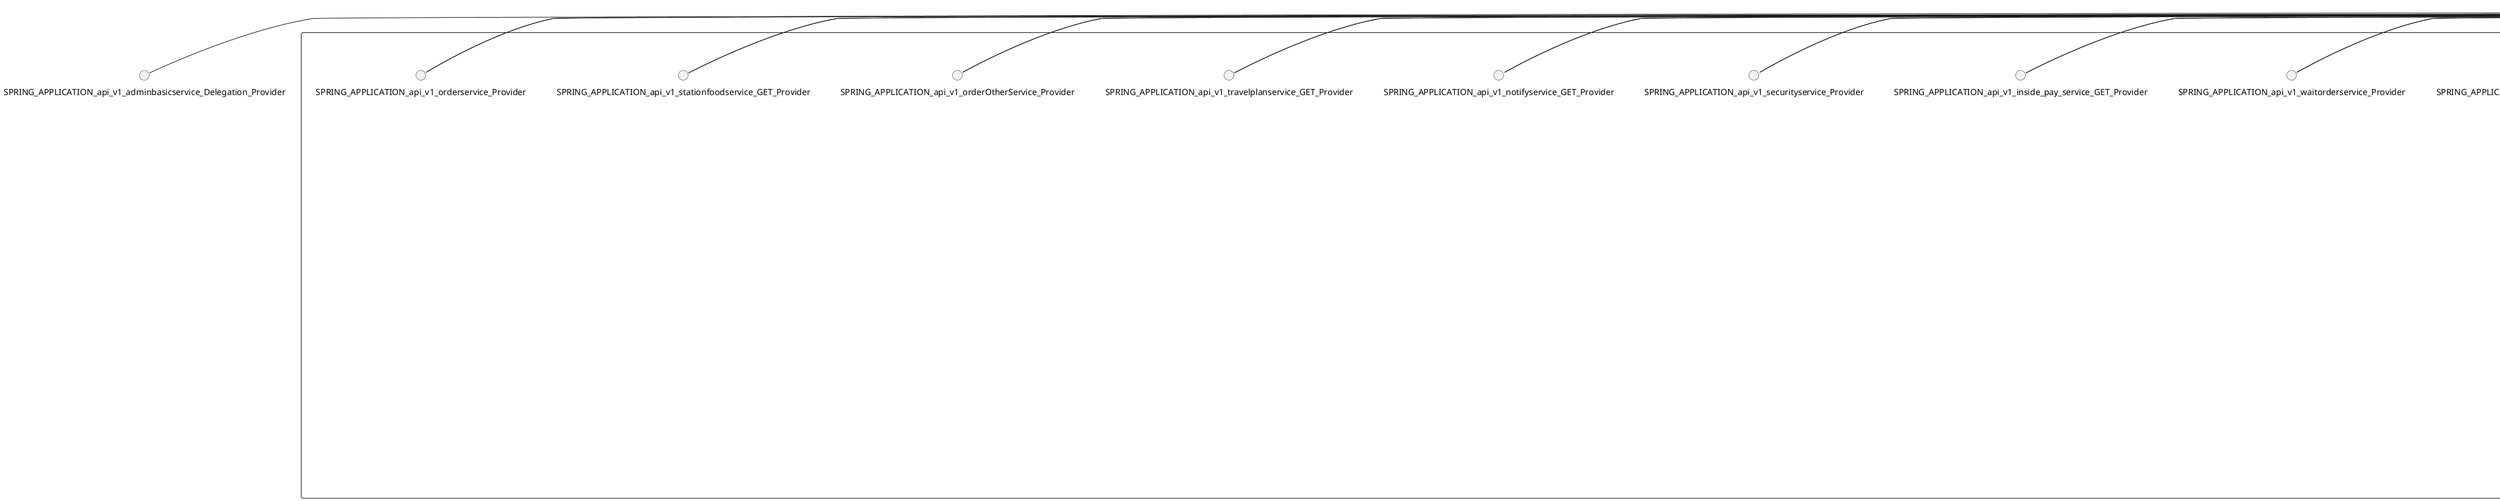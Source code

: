 @startuml
skinparam fixCircleLabelOverlapping true
() SPRING_APPLICATION_api_v1_adminbasicservice_Delegation_Provider
() SPRING_APPLICATION_api_v1_adminorderservice_GET_Delegation_Provider
() SPRING_APPLICATION_api_v1_adminrouteservice_GET_Delegation_Provider
() SPRING_APPLICATION_api_v1_admintravelservice_GET_Delegation_Provider
() SPRING_APPLICATION_api_v1_adminuserservice_users_Delegation_Provider
() SPRING_APPLICATION_api_v1_assuranceservice_Delegation_Provider
() SPRING_APPLICATION_api_v1_auth_POST_Delegation_Provider
() SPRING_APPLICATION_api_v1_basicservice_GET_Delegation_Provider
() SPRING_APPLICATION_api_v1_cancelservice_GET_Delegation_Provider
() SPRING_APPLICATION_api_v1_configservice_GET_Delegation_Provider
() SPRING_APPLICATION_api_v1_consignpriceservice_GET_Delegation_Provider
() SPRING_APPLICATION_api_v1_consignservice_GET_Delegation_Provider
() SPRING_APPLICATION_api_v1_contactservice_Delegation_Provider
() SPRING_APPLICATION_api_v1_executeservice_GET_Delegation_Provider
() SPRING_APPLICATION_api_v1_fooddeliveryservice_GET_Delegation_Provider
() SPRING_APPLICATION_api_v1_foodservice_Delegation_Provider
() SPRING_APPLICATION_api_v1_inside_pay_service_GET_Delegation_Provider
() SPRING_APPLICATION_api_v1_notifyservice_GET_Delegation_Provider
() SPRING_APPLICATION_api_v1_orderOtherService_Delegation_Provider
() SPRING_APPLICATION_api_v1_orderservice_Delegation_Provider
() SPRING_APPLICATION_api_v1_paymentservice_Delegation_Provider
() SPRING_APPLICATION_api_v1_preserveotherservice_GET_Delegation_Provider
() SPRING_APPLICATION_api_v1_preserveservice_GET_Delegation_Provider
() SPRING_APPLICATION_api_v1_priceservice_GET_Delegation_Provider
() SPRING_APPLICATION_api_v1_rebookservice_GET_Delegation_Provider
() SPRING_APPLICATION_api_v1_routeplanservice_GET_Delegation_Provider
() SPRING_APPLICATION_api_v1_routeservice_Delegation_Provider
() SPRING_APPLICATION_api_v1_seatservice_GET_Delegation_Provider
() SPRING_APPLICATION_api_v1_securityservice_Delegation_Provider
() SPRING_APPLICATION_api_v1_stationfoodservice_GET_Delegation_Provider
() SPRING_APPLICATION_api_v1_stationservice_GET_Delegation_Provider
() SPRING_APPLICATION_api_v1_trainfoodservice_GET_Delegation_Provider
() SPRING_APPLICATION_api_v1_trainservice_GET_Delegation_Provider
() SPRING_APPLICATION_api_v1_travel2service_GET_Delegation_Provider
() SPRING_APPLICATION_api_v1_travelplanservice_GET_Delegation_Provider
() SPRING_APPLICATION_api_v1_travelservice_GET_Delegation_Provider
() SPRING_APPLICATION_api_v1_users_Delegation_Provider
() SPRING_APPLICATION_api_v1_userservice_users_Delegation_Provider
() SPRING_APPLICATION_api_v1_verifycode_Delegation_Provider
() SPRING_APPLICATION_api_v1_waitorderservice_Delegation_Provider
component null {
SPRING_APPLICATION_api_v1_adminbasicservice_Delegation_Provider - SPRING_APPLICATION_api_v1_adminbasicservice_Provider
SPRING_APPLICATION_api_v1_adminbasicservice_Provider - [AdminBasicInfoController]
SPRING_APPLICATION_api_v1_adminorderservice_GET_Delegation_Provider - SPRING_APPLICATION_api_v1_adminorderservice_GET_Provider
SPRING_APPLICATION_api_v1_adminorderservice_GET_Provider - [AdminOrderController]
SPRING_APPLICATION_api_v1_adminrouteservice_GET_Delegation_Provider - SPRING_APPLICATION_api_v1_adminrouteservice_GET_Provider
SPRING_APPLICATION_api_v1_adminrouteservice_GET_Provider - [AdminRouteController]
SPRING_APPLICATION_api_v1_admintravelservice_GET_Delegation_Provider - SPRING_APPLICATION_api_v1_admintravelservice_GET_Provider
SPRING_APPLICATION_api_v1_admintravelservice_GET_Provider - [AdminTravelController]
SPRING_APPLICATION_api_v1_adminuserservice_users_Delegation_Provider - SPRING_APPLICATION_api_v1_adminuserservice_users_Provider
SPRING_APPLICATION_api_v1_adminuserservice_users_Provider - [AdminUserController]
SPRING_APPLICATION_api_v1_assuranceservice_Delegation_Provider - SPRING_APPLICATION_api_v1_assuranceservice_Provider
SPRING_APPLICATION_api_v1_assuranceservice_Provider - [AssuranceServiceImpl]
SPRING_APPLICATION_api_v1_auth_POST_Delegation_Provider - SPRING_APPLICATION_api_v1_auth_POST_Provider
SPRING_APPLICATION_api_v1_auth_POST_Provider - [TokenServiceImpl]
SPRING_APPLICATION_api_v1_basicservice_GET_Delegation_Provider - SPRING_APPLICATION_api_v1_basicservice_GET_Provider
SPRING_APPLICATION_api_v1_basicservice_GET_Provider - [BasicController]
SPRING_APPLICATION_api_v1_cancelservice_GET_Delegation_Provider - SPRING_APPLICATION_api_v1_cancelservice_GET_Provider
SPRING_APPLICATION_api_v1_cancelservice_GET_Provider - [CancelController]
SPRING_APPLICATION_api_v1_configservice_GET_Delegation_Provider - SPRING_APPLICATION_api_v1_configservice_GET_Provider
SPRING_APPLICATION_api_v1_configservice_GET_Provider - [ConfigServiceImpl]
SPRING_APPLICATION_api_v1_consignpriceservice_GET_Delegation_Provider - SPRING_APPLICATION_api_v1_consignpriceservice_GET_Provider
SPRING_APPLICATION_api_v1_consignpriceservice_GET_Provider - [ConsignPriceServiceImpl]
SPRING_APPLICATION_api_v1_consignservice_GET_Delegation_Provider - SPRING_APPLICATION_api_v1_consignservice_GET_Provider
SPRING_APPLICATION_api_v1_consignservice_GET_Provider - [ConsignController]
SPRING_APPLICATION_api_v1_contactservice_Delegation_Provider - SPRING_APPLICATION_api_v1_contactservice_Provider
SPRING_APPLICATION_api_v1_contactservice_Provider - [ContactsServiceImpl]
SPRING_APPLICATION_api_v1_executeservice_GET_Delegation_Provider - SPRING_APPLICATION_api_v1_executeservice_GET_Provider
SPRING_APPLICATION_api_v1_executeservice_GET_Provider - [ExecuteServiceImpl]
SPRING_APPLICATION_api_v1_fooddeliveryservice_GET_Delegation_Provider - SPRING_APPLICATION_api_v1_fooddeliveryservice_GET_Provider
SPRING_APPLICATION_api_v1_fooddeliveryservice_GET_Provider - [FoodDeliveryServiceImpl]
SPRING_APPLICATION_api_v1_foodservice_Delegation_Provider - SPRING_APPLICATION_api_v1_foodservice_Provider
SPRING_APPLICATION_api_v1_foodservice_Provider - [FoodServiceImpl]
SPRING_APPLICATION_api_v1_inside_pay_service_GET_Delegation_Provider - SPRING_APPLICATION_api_v1_inside_pay_service_GET_Provider
SPRING_APPLICATION_api_v1_inside_pay_service_GET_Provider - [InsidePaymentServiceImpl]
SPRING_APPLICATION_api_v1_notifyservice_GET_Delegation_Provider - SPRING_APPLICATION_api_v1_notifyservice_GET_Provider
SPRING_APPLICATION_api_v1_notifyservice_GET_Provider - [NotificationController]
SPRING_APPLICATION_api_v1_orderOtherService_Delegation_Provider - SPRING_APPLICATION_api_v1_orderOtherService_Provider
SPRING_APPLICATION_api_v1_orderOtherService_Provider - [OrderOtherController]
SPRING_APPLICATION_api_v1_orderservice_Delegation_Provider - SPRING_APPLICATION_api_v1_orderservice_Provider
SPRING_APPLICATION_api_v1_orderservice_Provider - [OrderServiceImpl]
SPRING_APPLICATION_api_v1_paymentservice_Delegation_Provider - SPRING_APPLICATION_api_v1_paymentservice_Provider
SPRING_APPLICATION_api_v1_paymentservice_Provider - [PaymentController]
SPRING_APPLICATION_api_v1_preserveotherservice_GET_Delegation_Provider - SPRING_APPLICATION_api_v1_preserveotherservice_GET_Provider
SPRING_APPLICATION_api_v1_preserveotherservice_GET_Provider - [PreserveOtherController]
SPRING_APPLICATION_api_v1_preserveservice_GET_Delegation_Provider - SPRING_APPLICATION_api_v1_preserveservice_GET_Provider
SPRING_APPLICATION_api_v1_preserveservice_GET_Provider - [PreserveServiceImpl]
SPRING_APPLICATION_api_v1_priceservice_GET_Delegation_Provider - SPRING_APPLICATION_api_v1_priceservice_GET_Provider
SPRING_APPLICATION_api_v1_priceservice_GET_Provider - [PriceServiceImpl]
SPRING_APPLICATION_api_v1_rebookservice_GET_Delegation_Provider - SPRING_APPLICATION_api_v1_rebookservice_GET_Provider
SPRING_APPLICATION_api_v1_rebookservice_GET_Provider - [RebookServiceImpl]
SPRING_APPLICATION_api_v1_routeplanservice_GET_Delegation_Provider - SPRING_APPLICATION_api_v1_routeplanservice_GET_Provider
SPRING_APPLICATION_api_v1_routeplanservice_GET_Provider - [RoutePlanServiceImpl]
SPRING_APPLICATION_api_v1_routeservice_Delegation_Provider - SPRING_APPLICATION_api_v1_routeservice_Provider
SPRING_APPLICATION_api_v1_routeservice_Provider - [RouteController]
SPRING_APPLICATION_api_v1_seatservice_GET_Delegation_Provider - SPRING_APPLICATION_api_v1_seatservice_GET_Provider
SPRING_APPLICATION_api_v1_seatservice_GET_Provider - [SeatController]
SPRING_APPLICATION_api_v1_securityservice_Delegation_Provider - SPRING_APPLICATION_api_v1_securityservice_Provider
SPRING_APPLICATION_api_v1_securityservice_Provider - [SecurityController]
SPRING_APPLICATION_api_v1_stationfoodservice_GET_Delegation_Provider - SPRING_APPLICATION_api_v1_stationfoodservice_GET_Provider
SPRING_APPLICATION_api_v1_stationfoodservice_GET_Provider - [StationFoodServiceImpl]
SPRING_APPLICATION_api_v1_stationservice_GET_Delegation_Provider - SPRING_APPLICATION_api_v1_stationservice_GET_Provider
SPRING_APPLICATION_api_v1_stationservice_GET_Provider - [StationController]
SPRING_APPLICATION_api_v1_trainfoodservice_GET_Delegation_Provider - SPRING_APPLICATION_api_v1_trainfoodservice_GET_Provider
SPRING_APPLICATION_api_v1_trainfoodservice_GET_Provider - [TrainFoodController]
SPRING_APPLICATION_api_v1_trainservice_GET_Delegation_Provider - SPRING_APPLICATION_api_v1_trainservice_GET_Provider
SPRING_APPLICATION_api_v1_trainservice_GET_Provider - [TrainController]
SPRING_APPLICATION_api_v1_travel2service_GET_Delegation_Provider - SPRING_APPLICATION_api_v1_travel2service_GET_Provider
SPRING_APPLICATION_api_v1_travel2service_GET_Provider - [TravelServiceImpl]
SPRING_APPLICATION_api_v1_travelplanservice_GET_Delegation_Provider - SPRING_APPLICATION_api_v1_travelplanservice_GET_Provider
SPRING_APPLICATION_api_v1_travelplanservice_GET_Provider - [TravelPlanServiceImpl]
SPRING_APPLICATION_api_v1_travelservice_GET_Delegation_Provider - SPRING_APPLICATION_api_v1_travelservice_GET_Provider
SPRING_APPLICATION_api_v1_travelservice_GET_Provider - [TravelServiceImpl]
SPRING_APPLICATION_api_v1_users_Delegation_Provider - SPRING_APPLICATION_api_v1_users_Provider
SPRING_APPLICATION_api_v1_users_Provider - [TokenServiceImpl]
SPRING_APPLICATION_api_v1_userservice_users_Delegation_Provider - SPRING_APPLICATION_api_v1_userservice_users_Provider
SPRING_APPLICATION_api_v1_userservice_users_Provider - [user_controller_UserController]
SPRING_APPLICATION_api_v1_verifycode_Delegation_Provider - SPRING_APPLICATION_api_v1_verifycode_Provider
SPRING_APPLICATION_api_v1_verifycode_Provider - [VerifyCodeController]
SPRING_APPLICATION_api_v1_waitorderservice_Delegation_Provider - SPRING_APPLICATION_api_v1_waitorderservice_Provider
SPRING_APPLICATION_api_v1_waitorderservice_Provider - [WaitListOrderController]
[adminbasic_controller_AdminBasicInfoController_Assembly_Context] -(0- [adminbasic_service_AdminBasicInfoServiceImpl_Assembly_Context] : adminbasic_service_AdminBasicInfoService_Provider
[adminbasic_controller_AdminBasicInfoController_Assembly_Context] -(0- [adminbasic_service_AdminBasicInfoService_Assembly_Context] : adminbasic_service_AdminBasicInfoService_Provider
[adminbasic_service_AdminBasicInfoServiceImpl_Assembly_Context] -(0- [adminbasic_service_DiscoveryClient_Provider_Assembly_Context] : adminbasic_service_DiscoveryClient_Provider
[adminbasic_service_AdminBasicInfoServiceImpl_Assembly_Context] -(0- [adminbasic_service_RestTemplate_Provider_Assembly_Context] : adminbasic_service_RestTemplate_Provider
[adminorder_controller_AdminOrderController_Assembly_Context] -(0- [adminorder_service_AdminOrderServiceImpl_Assembly_Context] : adminorder_service_AdminOrderService_Provider
[adminorder_controller_AdminOrderController_Assembly_Context] -(0- [adminorder_service_AdminOrderService_Assembly_Context] : adminorder_service_AdminOrderService_Provider
[adminorder_service_AdminOrderServiceImpl_Assembly_Context] -(0- [adminorder_service_DiscoveryClient_Provider_Assembly_Context] : adminorder_service_DiscoveryClient_Provider
[adminorder_service_AdminOrderServiceImpl_Assembly_Context] -(0- [adminorder_service_RestTemplate_Provider_Assembly_Context] : adminorder_service_RestTemplate_Provider
[adminroute_controller_AdminRouteController_Assembly_Context] -(0- [adminroute_service_AdminRouteServiceImpl_Assembly_Context] : adminroute_service_AdminRouteService_Provider
[adminroute_controller_AdminRouteController_Assembly_Context] -(0- [adminroute_service_AdminRouteService_Assembly_Context] : adminroute_service_AdminRouteService_Provider
[adminroute_service_AdminRouteServiceImpl_Assembly_Context] -(0- [adminroute_service_DiscoveryClient_Provider_Assembly_Context] : adminroute_service_DiscoveryClient_Provider
[adminroute_service_AdminRouteServiceImpl_Assembly_Context] -(0- [adminroute_service_RestTemplate_Provider_Assembly_Context] : adminroute_service_RestTemplate_Provider
[admintravel_controller_AdminTravelController_Assembly_Context] -(0- [admintravel_service_AdminTravelServiceImpl_Assembly_Context] : admintravel_service_AdminTravelService_Provider
[admintravel_controller_AdminTravelController_Assembly_Context] -(0- [admintravel_service_AdminTravelService_Assembly_Context] : admintravel_service_AdminTravelService_Provider
[admintravel_service_AdminTravelServiceImpl_Assembly_Context] -(0- [admintravel_service_DiscoveryClient_Provider_Assembly_Context] : admintravel_service_DiscoveryClient_Provider
[admintravel_service_AdminTravelServiceImpl_Assembly_Context] -(0- [admintravel_service_RestTemplate_Provider_Assembly_Context] : admintravel_service_RestTemplate_Provider
[adminuser_controller_AdminUserController_Assembly_Context] -(0- [adminuser_service_AdminUserService_Assembly_Context] : adminuser_service_AdminUserService_Provider
[adminuser_controller_AdminUserController_Assembly_Context] -(0- [adminuser_service_AdminUserServiceImpl_Assembly_Context] : adminuser_service_AdminUserService_Provider
[adminuser_service_AdminUserServiceImpl_Assembly_Context] -(0- [adminuser_service_DiscoveryClient_Provider_Assembly_Context] : adminuser_service_DiscoveryClient_Provider
[adminuser_service_AdminUserServiceImpl_Assembly_Context] -(0- [adminuser_service_RestTemplate_Provider_Assembly_Context] : adminuser_service_RestTemplate_Provider
[assurance_service_AssuranceServiceImpl_Assembly_Context] -(0- [assurance_repository_AssuranceRepository_Assembly_Context] : assurance_repository_AssuranceRepository_Provider
[assurance_controller_AssuranceController_Assembly_Context] -(0- [assurance_service_AssuranceService_Assembly_Context] : assurance_service_AssuranceService_Provider
[assurance_controller_AssuranceController_Assembly_Context] -(0- [assurance_service_AssuranceServiceImpl_Assembly_Context] : assurance_service_AssuranceService_Provider
[auth_service_impl_UserServiceImpl_Assembly_Context] -(0- [auth_repository_UserRepository_Assembly_Context] : auth_repository_UserRepository_Provider
[auth_service_impl_TokenServiceImpl_Assembly_Context] -(0- [auth_repository_UserRepository_Assembly_Context] : auth_repository_UserRepository_Provider
[auth_service_impl_TokenServiceImpl_Assembly_Context] -(0- [auth_security_jwt_JWTProvider_Assembly_Context] : auth_security_jwt_JWTProvider_Provider
[auth_controller_UserController_Assembly_Context] -(0- [auth_service_impl_TokenServiceImpl_Assembly_Context] : auth_service_TokenService_Provider
[auth_controller_UserController_Assembly_Context] -(0- [auth_service_TokenService_Assembly_Context] : auth_service_TokenService_Provider
[auth_controller_UserController_Assembly_Context] -(0- [auth_service_impl_UserServiceImpl_Assembly_Context] : auth_service_UserService_Provider
[auth_controller_AuthController_Assembly_Context] -(0- [auth_service_impl_UserServiceImpl_Assembly_Context] : auth_service_UserService_Provider
[auth_controller_AuthController_Assembly_Context] -(0- [auth_service_UserService_Assembly_Context] : auth_service_UserService_Provider
[auth_controller_UserController_Assembly_Context] -(0- [auth_service_UserService_Assembly_Context] : auth_service_UserService_Provider
[auth_service_impl_TokenServiceImpl_Assembly_Context] -(0- [auth_service_impl_AuthenticationManager_Provider_Assembly_Context] : auth_service_impl_AuthenticationManager_Provider
[auth_service_impl_TokenServiceImpl_Assembly_Context] -(0- [auth_service_impl_DiscoveryClient_Provider_Assembly_Context] : auth_service_impl_DiscoveryClient_Provider
[auth_service_impl_UserServiceImpl_Assembly_Context] -(0- [auth_service_impl_PasswordEncoder_Provider_Assembly_Context] : auth_service_impl_PasswordEncoder_Provider
[auth_service_impl_TokenServiceImpl_Assembly_Context] -(0- [auth_service_impl_RestTemplate_Provider_Assembly_Context] : auth_service_impl_RestTemplate_Provider
[cancel_controller_CancelController_Assembly_Context] -(0- [cancel_service_CancelService_Assembly_Context] : cancel_service_CancelService_Provider
[cancel_controller_CancelController_Assembly_Context] -(0- [cancel_service_CancelServiceImpl_Assembly_Context] : cancel_service_CancelService_Provider
[cancel_service_CancelServiceImpl_Assembly_Context] -(0- [cancel_service_DiscoveryClient_Provider_Assembly_Context] : cancel_service_DiscoveryClient_Provider
[cancel_service_CancelServiceImpl_Assembly_Context] -(0- [cancel_service_RestTemplate_Provider_Assembly_Context] : cancel_service_RestTemplate_Provider
[com_trainticket_service_PaymentServiceImpl_Assembly_Context] -(0- [com_trainticket_repository_AddMoneyRepository_Assembly_Context] : com_trainticket_repository_AddMoneyRepository_Provider
[com_trainticket_service_PaymentServiceImpl_Assembly_Context] -(0- [com_trainticket_repository_PaymentRepository_Assembly_Context] : com_trainticket_repository_PaymentRepository_Provider
[com_trainticket_controller_PaymentController_Assembly_Context] -(0- [com_trainticket_service_PaymentServiceImpl_Assembly_Context] : com_trainticket_service_PaymentService_Provider
[com_trainticket_controller_PaymentController_Assembly_Context] -(0- [com_trainticket_service_PaymentService_Assembly_Context] : com_trainticket_service_PaymentService_Provider
[config_service_ConfigServiceImpl_Assembly_Context] -(0- [config_repository_ConfigRepository_Assembly_Context] : config_repository_ConfigRepository_Provider
[config_controller_ConfigController_Assembly_Context] -(0- [config_service_ConfigService_Assembly_Context] : config_service_ConfigService_Provider
[config_controller_ConfigController_Assembly_Context] -(0- [config_service_ConfigServiceImpl_Assembly_Context] : config_service_ConfigService_Provider
[consign_service_ConsignServiceImpl_Assembly_Context] -(0- [consign_repository_ConsignRepository_Assembly_Context] : consign_repository_ConsignRepository_Provider
[consign_controller_ConsignController_Assembly_Context] -(0- [consign_service_ConsignService_Assembly_Context] : consign_service_ConsignService_Provider
[consign_controller_ConsignController_Assembly_Context] -(0- [consign_service_ConsignServiceImpl_Assembly_Context] : consign_service_ConsignService_Provider
[consign_service_ConsignServiceImpl_Assembly_Context] -(0- [consign_service_DiscoveryClient_Provider_Assembly_Context] : consign_service_DiscoveryClient_Provider
[consign_service_ConsignServiceImpl_Assembly_Context] -(0- [consign_service_RestTemplate_Provider_Assembly_Context] : consign_service_RestTemplate_Provider
[consignprice_service_ConsignPriceServiceImpl_Assembly_Context] -(0- [consignprice_repository_ConsignPriceConfigRepository_Assembly_Context] : consignprice_repository_ConsignPriceConfigRepository_Provider
[consignprice_controller_ConsignPriceController_Assembly_Context] -(0- [consignprice_service_ConsignPriceService_Assembly_Context] : consignprice_service_ConsignPriceService_Provider
[consignprice_controller_ConsignPriceController_Assembly_Context] -(0- [consignprice_service_ConsignPriceServiceImpl_Assembly_Context] : consignprice_service_ConsignPriceService_Provider
[contacts_service_ContactsServiceImpl_Assembly_Context] -(0- [contacts_repository_ContactsRepository_Assembly_Context] : contacts_repository_ContactsRepository_Provider
[contacts_controller_ContactsController_Assembly_Context] -(0- [contacts_service_ContactsService_Assembly_Context] : contacts_service_ContactsService_Provider
[contacts_controller_ContactsController_Assembly_Context] -(0- [contacts_service_ContactsServiceImpl_Assembly_Context] : contacts_service_ContactsService_Provider
[execute_serivce_ExecuteServiceImpl_Assembly_Context] -(0- [execute_serivce_DiscoveryClient_Provider_Assembly_Context] : execute_serivce_DiscoveryClient_Provider
[execute_controller_ExecuteControlller_Assembly_Context] -(0- [execute_serivce_ExecuteServiceImpl_Assembly_Context] : execute_serivce_ExecuteService_Provider
[execute_controller_ExecuteControlller_Assembly_Context] -(0- [execute_serivce_ExecuteService_Assembly_Context] : execute_serivce_ExecuteService_Provider
[execute_serivce_ExecuteServiceImpl_Assembly_Context] -(0- [execute_serivce_RestTemplate_Provider_Assembly_Context] : execute_serivce_RestTemplate_Provider
[fdse_microservice_service_StationServiceImpl_Assembly_Context] -(0- [fdse_microservice_repository_StationRepository_Assembly_Context] : fdse_microservice_repository_StationRepository_Provider
[fdse_microservice_controller_BasicController_Assembly_Context] -(0- [fdse_microservice_service_BasicServiceImpl_Assembly_Context] : fdse_microservice_service_BasicService_Provider
[fdse_microservice_controller_BasicController_Assembly_Context] -(0- [fdse_microservice_service_BasicService_Assembly_Context] : fdse_microservice_service_BasicService_Provider
[fdse_microservice_service_BasicServiceImpl_Assembly_Context] -(0- [fdse_microservice_service_DiscoveryClient_Provider_Assembly_Context] : fdse_microservice_service_DiscoveryClient_Provider
[fdse_microservice_service_BasicServiceImpl_Assembly_Context] -(0- [fdse_microservice_service_RestTemplate_Provider_Assembly_Context] : fdse_microservice_service_RestTemplate_Provider
[fdse_microservice_controller_StationController_Assembly_Context] -(0- [fdse_microservice_service_StationServiceImpl_Assembly_Context] : fdse_microservice_service_StationService_Provider
[fdse_microservice_controller_StationController_Assembly_Context] -(0- [fdse_microservice_service_StationService_Assembly_Context] : fdse_microservice_service_StationService_Provider
[food_delivery_service_FoodDeliveryServiceImpl_Assembly_Context] -(0- [food_delivery_repository_FoodDeliveryOrderRepository_Assembly_Context] : food_delivery_repository_FoodDeliveryOrderRepository_Provider
[food_delivery_service_FoodDeliveryServiceImpl_Assembly_Context] -(0- [food_delivery_service_DiscoveryClient_Provider_Assembly_Context] : food_delivery_service_DiscoveryClient_Provider
[food_delivery_controller_FoodDeliveryController_Assembly_Context] -(0- [food_delivery_service_FoodDeliveryService_Assembly_Context] : food_delivery_service_FoodDeliveryService_Provider
[food_delivery_controller_FoodDeliveryController_Assembly_Context] -(0- [food_delivery_service_FoodDeliveryServiceImpl_Assembly_Context] : food_delivery_service_FoodDeliveryService_Provider
[food_delivery_service_FoodDeliveryServiceImpl_Assembly_Context] -(0- [food_delivery_service_RestTemplate_Provider_Assembly_Context] : food_delivery_service_RestTemplate_Provider
[food_service_StationFoodServiceImpl_Assembly_Context] -(0- [food_repository_StationFoodRepository_Assembly_Context] : food_repository_StationFoodRepository_Provider
[food_controller_StationFoodController_Assembly_Context] -(0- [food_service_StationFoodService_Assembly_Context] : food_service_StationFoodService_Provider
[food_controller_StationFoodController_Assembly_Context] -(0- [food_service_StationFoodServiceImpl_Assembly_Context] : food_service_StationFoodService_Provider
[foodsearch_service_FoodServiceImpl_Assembly_Context] -(0- [foodsearch_mq_RabbitSend_Assembly_Context] : foodsearch_mq_RabbitSend_Provider
[foodsearch_controller_FoodController_Assembly_Context] -(0- [foodsearch_mq_RabbitSend_Assembly_Context] : foodsearch_mq_RabbitSend_Provider
[foodsearch_service_FoodServiceImpl_Assembly_Context] -(0- [foodsearch_repository_FoodOrderRepository_Assembly_Context] : foodsearch_repository_FoodOrderRepository_Provider
[foodsearch_service_FoodServiceImpl_Assembly_Context] -(0- [foodsearch_service_DiscoveryClient_Provider_Assembly_Context] : foodsearch_service_DiscoveryClient_Provider
[foodsearch_controller_FoodController_Assembly_Context] -(0- [foodsearch_service_FoodServiceImpl_Assembly_Context] : foodsearch_service_FoodService_Provider
[foodsearch_controller_FoodController_Assembly_Context] -(0- [foodsearch_service_FoodService_Assembly_Context] : foodsearch_service_FoodService_Provider
[foodsearch_service_FoodServiceImpl_Assembly_Context] -(0- [foodsearch_service_RestTemplate_Provider_Assembly_Context] : foodsearch_service_RestTemplate_Provider
[inside_payment_service_InsidePaymentServiceImpl_Assembly_Context] -(0- [inside_payment_repository_AddMoneyRepository_Assembly_Context] : inside_payment_repository_AddMoneyRepository_Provider
[inside_payment_service_InsidePaymentServiceImpl_Assembly_Context] -(0- [inside_payment_repository_PaymentRepository_Assembly_Context] : inside_payment_repository_PaymentRepository_Provider
[inside_payment_controller_InsidePaymentController_Assembly_Context] -(0- [inside_payment_service_InsidePaymentService_Assembly_Context] : inside_payment_service_InsidePaymentService_Provider
[inside_payment_controller_InsidePaymentController_Assembly_Context] -(0- [inside_payment_service_InsidePaymentServiceImpl_Assembly_Context] : inside_payment_service_InsidePaymentService_Provider
[inside_payment_service_InsidePaymentServiceImpl_Assembly_Context] -(0- [inside_payment_service_RestTemplate_Provider_Assembly_Context] : inside_payment_service_RestTemplate_Provider
[notification_controller_NotificationController_Assembly_Context] -(0- [notification_mq_RabbitSend_Assembly_Context] : notification_mq_RabbitSend_Provider
[notification_service_MailService_Assembly_Context] -(0- [notification_service_Configuration_Provider_Assembly_Context] : notification_service_Configuration_Provider
[notification_service_MailService_Assembly_Context] -(0- [notification_service_JavaMailSender_Provider_Assembly_Context] : notification_service_JavaMailSender_Provider
[notification_service_NotificationServiceImpl_Assembly_Context] -(0- [notification_service_JavaMailSender_Provider_Assembly_Context] : notification_service_JavaMailSender_Provider
[notification_service_NotificationServiceImpl_Assembly_Context] -(0- [notification_service_MailService_Assembly_Context] : notification_service_MailService_Provider
[notification_controller_NotificationController_Assembly_Context] -(0- [notification_service_NotificationService_Assembly_Context] : notification_service_NotificationService_Provider
[notification_controller_NotificationController_Assembly_Context] -(0- [notification_service_NotificationServiceImpl_Assembly_Context] : notification_service_NotificationService_Provider
[order_service_OrderServiceImpl_Assembly_Context] -(0- [order_repository_OrderRepository_Assembly_Context] : order_repository_OrderRepository_Provider
[order_service_OrderServiceImpl_Assembly_Context] -(0- [order_service_DiscoveryClient_Provider_Assembly_Context] : order_service_DiscoveryClient_Provider
[order_controller_OrderController_Assembly_Context] -(0- [order_service_OrderServiceImpl_Assembly_Context] : order_service_OrderService_Provider
[order_controller_OrderController_Assembly_Context] -(0- [order_service_OrderService_Assembly_Context] : order_service_OrderService_Provider
[order_service_OrderServiceImpl_Assembly_Context] -(0- [order_service_RestTemplate_Provider_Assembly_Context] : order_service_RestTemplate_Provider
[other_service_OrderOtherServiceImpl_Assembly_Context] -(0- [other_repository_OrderOtherRepository_Assembly_Context] : other_repository_OrderOtherRepository_Provider
[other_service_OrderOtherServiceImpl_Assembly_Context] -(0- [other_service_DiscoveryClient_Provider_Assembly_Context] : other_service_DiscoveryClient_Provider
[other_controller_OrderOtherController_Assembly_Context] -(0- [other_service_OrderOtherService_Assembly_Context] : other_service_OrderOtherService_Provider
[other_controller_OrderOtherController_Assembly_Context] -(0- [other_service_OrderOtherServiceImpl_Assembly_Context] : other_service_OrderOtherService_Provider
[other_service_OrderOtherServiceImpl_Assembly_Context] -(0- [other_service_RestTemplate_Provider_Assembly_Context] : other_service_RestTemplate_Provider
[plan_service_RoutePlanServiceImpl_Assembly_Context] -(0- [plan_service_DiscoveryClient_Provider_Assembly_Context] : plan_service_DiscoveryClient_Provider
[plan_service_RoutePlanServiceImpl_Assembly_Context] -(0- [plan_service_RestTemplate_Provider_Assembly_Context] : plan_service_RestTemplate_Provider
[plan_controller_RoutePlanController_Assembly_Context] -(0- [plan_service_RoutePlanService_Assembly_Context] : plan_service_RoutePlanService_Provider
[plan_controller_RoutePlanController_Assembly_Context] -(0- [plan_service_RoutePlanServiceImpl_Assembly_Context] : plan_service_RoutePlanService_Provider
[preserveOther_service_PreserveOtherServiceImpl_Assembly_Context] -(0- [preserveOther_mq_RabbitSend_Assembly_Context] : preserveOther_mq_RabbitSend_Provider
[preserveOther_service_PreserveOtherServiceImpl_Assembly_Context] -(0- [preserveOther_service_DiscoveryClient_Provider_Assembly_Context] : preserveOther_service_DiscoveryClient_Provider
[preserveOther_controller_PreserveOtherController_Assembly_Context] -(0- [preserveOther_service_PreserveOtherServiceImpl_Assembly_Context] : preserveOther_service_PreserveOtherService_Provider
[preserveOther_controller_PreserveOtherController_Assembly_Context] -(0- [preserveOther_service_PreserveOtherService_Assembly_Context] : preserveOther_service_PreserveOtherService_Provider
[preserveOther_service_PreserveOtherServiceImpl_Assembly_Context] -(0- [preserveOther_service_RestTemplate_Provider_Assembly_Context] : preserveOther_service_RestTemplate_Provider
[preserve_service_PreserveServiceImpl_Assembly_Context] -(0- [preserve_mq_RabbitSend_Assembly_Context] : preserve_mq_RabbitSend_Provider
[preserve_service_PreserveServiceImpl_Assembly_Context] -(0- [preserve_service_DiscoveryClient_Provider_Assembly_Context] : preserve_service_DiscoveryClient_Provider
[preserve_controller_PreserveController_Assembly_Context] -(0- [preserve_service_PreserveService_Assembly_Context] : preserve_service_PreserveService_Provider
[preserve_controller_PreserveController_Assembly_Context] -(0- [preserve_service_PreserveServiceImpl_Assembly_Context] : preserve_service_PreserveService_Provider
[preserve_service_PreserveServiceImpl_Assembly_Context] -(0- [preserve_service_RestTemplate_Provider_Assembly_Context] : preserve_service_RestTemplate_Provider
[price_service_PriceServiceImpl_Assembly_Context] -(0- [price_repository_PriceConfigRepository_Assembly_Context] : price_repository_PriceConfigRepository_Provider
[price_controller_PriceController_Assembly_Context] -(0- [price_service_PriceServiceImpl_Assembly_Context] : price_service_PriceService_Provider
[price_controller_PriceController_Assembly_Context] -(0- [price_service_PriceService_Assembly_Context] : price_service_PriceService_Provider
[rebook_service_RebookServiceImpl_Assembly_Context] -(0- [rebook_service_DiscoveryClient_Provider_Assembly_Context] : rebook_service_DiscoveryClient_Provider
[rebook_controller_RebookController_Assembly_Context] -(0- [rebook_service_RebookService_Assembly_Context] : rebook_service_RebookService_Provider
[rebook_controller_RebookController_Assembly_Context] -(0- [rebook_service_RebookServiceImpl_Assembly_Context] : rebook_service_RebookService_Provider
[rebook_service_RebookServiceImpl_Assembly_Context] -(0- [rebook_service_RestTemplate_Provider_Assembly_Context] : rebook_service_RestTemplate_Provider
[route_service_RouteServiceImpl_Assembly_Context] -(0- [route_repository_RouteRepository_Assembly_Context] : route_repository_RouteRepository_Provider
[route_controller_RouteController_Assembly_Context] -(0- [route_service_RouteServiceImpl_Assembly_Context] : route_service_RouteService_Provider
[route_controller_RouteController_Assembly_Context] -(0- [route_service_RouteService_Assembly_Context] : route_service_RouteService_Provider
[seat_service_SeatServiceImpl_Assembly_Context] -(0- [seat_service_DiscoveryClient_Provider_Assembly_Context] : seat_service_DiscoveryClient_Provider
[seat_service_SeatServiceImpl_Assembly_Context] -(0- [seat_service_RestTemplate_Provider_Assembly_Context] : seat_service_RestTemplate_Provider
[seat_controller_SeatController_Assembly_Context] -(0- [seat_service_SeatServiceImpl_Assembly_Context] : seat_service_SeatService_Provider
[seat_controller_SeatController_Assembly_Context] -(0- [seat_service_SeatService_Assembly_Context] : seat_service_SeatService_Provider
[security_service_SecurityServiceImpl_Assembly_Context] -(0- [security_repository_SecurityRepository_Assembly_Context] : security_repository_SecurityRepository_Provider
[security_service_SecurityServiceImpl_Assembly_Context] -(0- [security_service_DiscoveryClient_Provider_Assembly_Context] : security_service_DiscoveryClient_Provider
[security_service_SecurityServiceImpl_Assembly_Context] -(0- [security_service_RestTemplate_Provider_Assembly_Context] : security_service_RestTemplate_Provider
[security_controller_SecurityController_Assembly_Context] -(0- [security_service_SecurityService_Assembly_Context] : security_service_SecurityService_Provider
[security_controller_SecurityController_Assembly_Context] -(0- [security_service_SecurityServiceImpl_Assembly_Context] : security_service_SecurityService_Provider
[trainFood_service_TrainFoodServiceImpl_Assembly_Context] -(0- [trainFood_repository_TrainFoodRepository_Assembly_Context] : trainFood_repository_TrainFoodRepository_Provider
[trainFood_controller_TrainFoodController_Assembly_Context] -(0- [trainFood_service_TrainFoodServiceImpl_Assembly_Context] : trainFood_service_TrainFoodService_Provider
[trainFood_controller_TrainFoodController_Assembly_Context] -(0- [trainFood_service_TrainFoodService_Assembly_Context] : trainFood_service_TrainFoodService_Provider
[train_service_TrainServiceImpl_Assembly_Context] -(0- [train_repository_TrainTypeRepository_Assembly_Context] : train_repository_TrainTypeRepository_Provider
[train_controller_TrainController_Assembly_Context] -(0- [train_service_TrainServiceImpl_Assembly_Context] : train_service_TrainService_Provider
[train_controller_TrainController_Assembly_Context] -(0- [train_service_TrainService_Assembly_Context] : train_service_TrainService_Provider
[travel2_service_TravelServiceImpl_Assembly_Context] -(0- [travel2_repository_TripRepository_Assembly_Context] : travel2_repository_TripRepository_Provider
[travel2_service_TravelServiceImpl_Assembly_Context] -(0- [travel2_service_DiscoveryClient_Provider_Assembly_Context] : travel2_service_DiscoveryClient_Provider
[travel2_service_TravelServiceImpl_Assembly_Context] -(0- [travel2_service_RestTemplate_Provider_Assembly_Context] : travel2_service_RestTemplate_Provider
[travel2_controller_Travel2Controller_Assembly_Context] -(0- [travel2_service_TravelService_Assembly_Context] : travel2_service_TravelService_Provider
[travel2_controller_Travel2Controller_Assembly_Context] -(0- [travel2_service_TravelServiceImpl_Assembly_Context] : travel2_service_TravelService_Provider
[travel_service_TravelServiceImpl_Assembly_Context] -(0- [travel_repository_TripRepository_Assembly_Context] : travel_repository_TripRepository_Provider
[travel_service_TravelServiceImpl_Assembly_Context] -(0- [travel_service_DiscoveryClient_Provider_Assembly_Context] : travel_service_DiscoveryClient_Provider
[travel_service_TravelServiceImpl_Assembly_Context] -(0- [travel_service_RestTemplate_Provider_Assembly_Context] : travel_service_RestTemplate_Provider
[travel_controller_TravelController_Assembly_Context] -(0- [travel_service_TravelServiceImpl_Assembly_Context] : travel_service_TravelService_Provider
[travel_controller_TravelController_Assembly_Context] -(0- [travel_service_TravelService_Assembly_Context] : travel_service_TravelService_Provider
[travelplan_service_TravelPlanServiceImpl_Assembly_Context] -(0- [travelplan_service_DiscoveryClient_Provider_Assembly_Context] : travelplan_service_DiscoveryClient_Provider
[travelplan_service_TravelPlanServiceImpl_Assembly_Context] -(0- [travelplan_service_RestTemplate_Provider_Assembly_Context] : travelplan_service_RestTemplate_Provider
[travelplan_controller_TravelPlanController_Assembly_Context] -(0- [travelplan_service_TravelPlanService_Assembly_Context] : travelplan_service_TravelPlanService_Provider
[travelplan_controller_TravelPlanController_Assembly_Context] -(0- [travelplan_service_TravelPlanServiceImpl_Assembly_Context] : travelplan_service_TravelPlanService_Provider
[user_service_impl_UserServiceImpl_Assembly_Context] -(0- [user_repository_UserRepository_Assembly_Context] : user_repository_UserRepository_Provider
[user_controller_UserController_Assembly_Context] -(0- [user_service_impl_UserServiceImpl_Assembly_Context] : user_service_UserService_Provider
[user_controller_UserController_Assembly_Context] -(0- [user_service_UserService_Assembly_Context] : user_service_UserService_Provider
[user_service_impl_UserServiceImpl_Assembly_Context] -(0- [user_service_impl_DiscoveryClient_Provider_Assembly_Context] : user_service_impl_DiscoveryClient_Provider
[user_service_impl_UserServiceImpl_Assembly_Context] -(0- [user_service_impl_RestTemplate_Provider_Assembly_Context] : user_service_impl_RestTemplate_Provider
[verifycode_controller_VerifyCodeController_Assembly_Context] -(0- [verifycode_service_VerifyCodeService_Assembly_Context] : verifycode_service_VerifyCodeService_Provider
[verifycode_controller_VerifyCodeController_Assembly_Context] -(0- [verifycode_service_impl_VerifyCodeServiceImpl_Assembly_Context] : verifycode_service_VerifyCodeService_Provider
[waitorder_service_Impl_WaitListOrderServiceImpl_Assembly_Context] -(0- [waitorder_repository_WaitListOrderRepository_Assembly_Context] : waitorder_repository_WaitListOrderRepository_Provider
[waitorder_service_Impl_WaitListOrderServiceImpl_Assembly_Context] -(0- [waitorder_service_Impl_DiscoveryClient_Provider_Assembly_Context] : waitorder_service_Impl_DiscoveryClient_Provider
[waitorder_service_Impl_WaitListOrderServiceImpl_Assembly_Context] -(0- [waitorder_service_Impl_RestTemplate_Provider_Assembly_Context] : waitorder_service_Impl_RestTemplate_Provider
[waitorder_controller_WaitListOrderController_Assembly_Context] -(0- [waitorder_service_WaitListOrderService_Assembly_Context] : waitorder_service_WaitListOrderService_Provider
[waitorder_controller_WaitListOrderController_Assembly_Context] -(0- [waitorder_service_Impl_WaitListOrderServiceImpl_Assembly_Context] : waitorder_service_WaitListOrderService_Provider
[AdminBasicInfoController_Assembly_Context] [[fudanselab-train-ticket.repository#_43XCRLw4Ee6YZqMqu_-BDQ]]
[AdminOrderController_Assembly_Context] [[fudanselab-train-ticket.repository#_43XCRLw4Ee6YZqMqu_-BDQ]]
[AdminRouteController_Assembly_Context] [[fudanselab-train-ticket.repository#_43XCRLw4Ee6YZqMqu_-BDQ]]
[AdminTravelController_Assembly_Context] [[fudanselab-train-ticket.repository#_43XCRLw4Ee6YZqMqu_-BDQ]]
[AdminUserController_Assembly_Context] [[fudanselab-train-ticket.repository#_43XCRLw4Ee6YZqMqu_-BDQ]]
[AssuranceServiceImpl_Assembly_Context] [[fudanselab-train-ticket.repository#_43XCRLw4Ee6YZqMqu_-BDQ]]
[BasicController_Assembly_Context] [[fudanselab-train-ticket.repository#_43XCRLw4Ee6YZqMqu_-BDQ]]
[CancelController_Assembly_Context] [[fudanselab-train-ticket.repository#_43XCRLw4Ee6YZqMqu_-BDQ]]
[ConfigServiceImpl_Assembly_Context] [[fudanselab-train-ticket.repository#_43XCRLw4Ee6YZqMqu_-BDQ]]
[ConsignController_Assembly_Context] [[fudanselab-train-ticket.repository#_43XCRLw4Ee6YZqMqu_-BDQ]]
[ConsignPriceServiceImpl_Assembly_Context] [[fudanselab-train-ticket.repository#_43XCRLw4Ee6YZqMqu_-BDQ]]
[ContactsServiceImpl_Assembly_Context] [[fudanselab-train-ticket.repository#_43XCRLw4Ee6YZqMqu_-BDQ]]
[ExecuteServiceImpl_Assembly_Context] [[fudanselab-train-ticket.repository#_43XCRLw4Ee6YZqMqu_-BDQ]]
[FoodDeliveryServiceImpl_Assembly_Context] [[fudanselab-train-ticket.repository#_43XCRLw4Ee6YZqMqu_-BDQ]]
[FoodServiceImpl_Assembly_Context] [[fudanselab-train-ticket.repository#_43XCRLw4Ee6YZqMqu_-BDQ]]
[InsidePaymentServiceImpl_Assembly_Context] [[fudanselab-train-ticket.repository#_43XCRLw4Ee6YZqMqu_-BDQ]]
[NotificationController_Assembly_Context] [[fudanselab-train-ticket.repository#_43XCRLw4Ee6YZqMqu_-BDQ]]
[OrderOtherController_Assembly_Context] [[fudanselab-train-ticket.repository#_43XCRLw4Ee6YZqMqu_-BDQ]]
[OrderServiceImpl_Assembly_Context] [[fudanselab-train-ticket.repository#_43XCRLw4Ee6YZqMqu_-BDQ]]
[PaymentController_Assembly_Context] [[fudanselab-train-ticket.repository#_43XCRLw4Ee6YZqMqu_-BDQ]]
[PreserveOtherController_Assembly_Context] [[fudanselab-train-ticket.repository#_43XCRLw4Ee6YZqMqu_-BDQ]]
[PreserveServiceImpl_Assembly_Context] [[fudanselab-train-ticket.repository#_43XCRLw4Ee6YZqMqu_-BDQ]]
[PriceServiceImpl_Assembly_Context] [[fudanselab-train-ticket.repository#_43XCRLw4Ee6YZqMqu_-BDQ]]
[RebookServiceImpl_Assembly_Context] [[fudanselab-train-ticket.repository#_43XCRLw4Ee6YZqMqu_-BDQ]]
[RouteController_Assembly_Context] [[fudanselab-train-ticket.repository#_43XCRLw4Ee6YZqMqu_-BDQ]]
[RoutePlanServiceImpl_Assembly_Context] [[fudanselab-train-ticket.repository#_43XCRLw4Ee6YZqMqu_-BDQ]]
[SeatController_Assembly_Context] [[fudanselab-train-ticket.repository#_43XCRLw4Ee6YZqMqu_-BDQ]]
[SecurityController_Assembly_Context] [[fudanselab-train-ticket.repository#_43XCRLw4Ee6YZqMqu_-BDQ]]
[StationController_Assembly_Context] [[fudanselab-train-ticket.repository#_43XCRLw4Ee6YZqMqu_-BDQ]]
[StationFoodServiceImpl_Assembly_Context] [[fudanselab-train-ticket.repository#_43XCRLw4Ee6YZqMqu_-BDQ]]
[TokenServiceImpl_Assembly_Context] [[fudanselab-train-ticket.repository#_43XCRLw4Ee6YZqMqu_-BDQ]]
[TrainController_Assembly_Context] [[fudanselab-train-ticket.repository#_43XCRLw4Ee6YZqMqu_-BDQ]]
[TrainFoodController_Assembly_Context] [[fudanselab-train-ticket.repository#_43XCRLw4Ee6YZqMqu_-BDQ]]
[TravelPlanServiceImpl_Assembly_Context] [[fudanselab-train-ticket.repository#_43XCRLw4Ee6YZqMqu_-BDQ]]
[TravelServiceImpl_Assembly_Context] [[fudanselab-train-ticket.repository#_43XCRLw4Ee6YZqMqu_-BDQ]]
[VerifyCodeController_Assembly_Context] [[fudanselab-train-ticket.repository#_43XCRLw4Ee6YZqMqu_-BDQ]]
[WaitListOrderController_Assembly_Context] [[fudanselab-train-ticket.repository#_43XCRLw4Ee6YZqMqu_-BDQ]]
[adminbasic_controller_AdminBasicInfoController_Assembly_Context] [[fudanselab-train-ticket.repository#_43XCRLw4Ee6YZqMqu_-BDQ]]
[adminbasic_service_AdminBasicInfoServiceImpl_Assembly_Context] [[fudanselab-train-ticket.repository#_43XCRLw4Ee6YZqMqu_-BDQ]]
[adminbasic_service_AdminBasicInfoService_Assembly_Context] [[fudanselab-train-ticket.repository#_43XCRLw4Ee6YZqMqu_-BDQ]]
[adminbasic_service_DiscoveryClient_Provider_Assembly_Context] [[fudanselab-train-ticket.repository#_43XCRLw4Ee6YZqMqu_-BDQ]]
[adminbasic_service_RestTemplate_Provider_Assembly_Context] [[fudanselab-train-ticket.repository#_43XCRLw4Ee6YZqMqu_-BDQ]]
[adminorder_controller_AdminOrderController_Assembly_Context] [[fudanselab-train-ticket.repository#_43XCRLw4Ee6YZqMqu_-BDQ]]
[adminorder_service_AdminOrderServiceImpl_Assembly_Context] [[fudanselab-train-ticket.repository#_43XCRLw4Ee6YZqMqu_-BDQ]]
[adminorder_service_AdminOrderService_Assembly_Context] [[fudanselab-train-ticket.repository#_43XCRLw4Ee6YZqMqu_-BDQ]]
[adminorder_service_DiscoveryClient_Provider_Assembly_Context] [[fudanselab-train-ticket.repository#_43XCRLw4Ee6YZqMqu_-BDQ]]
[adminorder_service_RestTemplate_Provider_Assembly_Context] [[fudanselab-train-ticket.repository#_43XCRLw4Ee6YZqMqu_-BDQ]]
[adminroute_controller_AdminRouteController_Assembly_Context] [[fudanselab-train-ticket.repository#_43XCRLw4Ee6YZqMqu_-BDQ]]
[adminroute_service_AdminRouteServiceImpl_Assembly_Context] [[fudanselab-train-ticket.repository#_43XCRLw4Ee6YZqMqu_-BDQ]]
[adminroute_service_AdminRouteService_Assembly_Context] [[fudanselab-train-ticket.repository#_43XCRLw4Ee6YZqMqu_-BDQ]]
[adminroute_service_DiscoveryClient_Provider_Assembly_Context] [[fudanselab-train-ticket.repository#_43XCRLw4Ee6YZqMqu_-BDQ]]
[adminroute_service_RestTemplate_Provider_Assembly_Context] [[fudanselab-train-ticket.repository#_43XCRLw4Ee6YZqMqu_-BDQ]]
[admintravel_controller_AdminTravelController_Assembly_Context] [[fudanselab-train-ticket.repository#_43XCRLw4Ee6YZqMqu_-BDQ]]
[admintravel_service_AdminTravelServiceImpl_Assembly_Context] [[fudanselab-train-ticket.repository#_43XCRLw4Ee6YZqMqu_-BDQ]]
[admintravel_service_AdminTravelService_Assembly_Context] [[fudanselab-train-ticket.repository#_43XCRLw4Ee6YZqMqu_-BDQ]]
[admintravel_service_DiscoveryClient_Provider_Assembly_Context] [[fudanselab-train-ticket.repository#_43XCRLw4Ee6YZqMqu_-BDQ]]
[admintravel_service_RestTemplate_Provider_Assembly_Context] [[fudanselab-train-ticket.repository#_43XCRLw4Ee6YZqMqu_-BDQ]]
[adminuser_controller_AdminUserController_Assembly_Context] [[fudanselab-train-ticket.repository#_43XCRLw4Ee6YZqMqu_-BDQ]]
[adminuser_service_AdminUserServiceImpl_Assembly_Context] [[fudanselab-train-ticket.repository#_43XCRLw4Ee6YZqMqu_-BDQ]]
[adminuser_service_AdminUserService_Assembly_Context] [[fudanselab-train-ticket.repository#_43XCRLw4Ee6YZqMqu_-BDQ]]
[adminuser_service_DiscoveryClient_Provider_Assembly_Context] [[fudanselab-train-ticket.repository#_43XCRLw4Ee6YZqMqu_-BDQ]]
[adminuser_service_RestTemplate_Provider_Assembly_Context] [[fudanselab-train-ticket.repository#_43XCRLw4Ee6YZqMqu_-BDQ]]
[assurance_controller_AssuranceController_Assembly_Context] [[fudanselab-train-ticket.repository#_43XCRLw4Ee6YZqMqu_-BDQ]]
[assurance_repository_AssuranceRepository_Assembly_Context] [[fudanselab-train-ticket.repository#_43XCRLw4Ee6YZqMqu_-BDQ]]
[assurance_service_AssuranceServiceImpl_Assembly_Context] [[fudanselab-train-ticket.repository#_43XCRLw4Ee6YZqMqu_-BDQ]]
[assurance_service_AssuranceService_Assembly_Context] [[fudanselab-train-ticket.repository#_43XCRLw4Ee6YZqMqu_-BDQ]]
[auth_controller_AuthController_Assembly_Context] [[fudanselab-train-ticket.repository#_43XCRLw4Ee6YZqMqu_-BDQ]]
[auth_controller_UserController_Assembly_Context] [[fudanselab-train-ticket.repository#_43XCRLw4Ee6YZqMqu_-BDQ]]
[auth_repository_UserRepository_Assembly_Context] [[fudanselab-train-ticket.repository#_43XCRLw4Ee6YZqMqu_-BDQ]]
[auth_security_jwt_JWTProvider_Assembly_Context] [[fudanselab-train-ticket.repository#_43XCRLw4Ee6YZqMqu_-BDQ]]
[auth_service_TokenService_Assembly_Context] [[fudanselab-train-ticket.repository#_43XCRLw4Ee6YZqMqu_-BDQ]]
[auth_service_UserService_Assembly_Context] [[fudanselab-train-ticket.repository#_43XCRLw4Ee6YZqMqu_-BDQ]]
[auth_service_impl_AuthenticationManager_Provider_Assembly_Context] [[fudanselab-train-ticket.repository#_43XCRLw4Ee6YZqMqu_-BDQ]]
[auth_service_impl_DiscoveryClient_Provider_Assembly_Context] [[fudanselab-train-ticket.repository#_43XCRLw4Ee6YZqMqu_-BDQ]]
[auth_service_impl_PasswordEncoder_Provider_Assembly_Context] [[fudanselab-train-ticket.repository#_43XCRLw4Ee6YZqMqu_-BDQ]]
[auth_service_impl_RestTemplate_Provider_Assembly_Context] [[fudanselab-train-ticket.repository#_43XCRLw4Ee6YZqMqu_-BDQ]]
[auth_service_impl_TokenServiceImpl_Assembly_Context] [[fudanselab-train-ticket.repository#_43XCRLw4Ee6YZqMqu_-BDQ]]
[auth_service_impl_UserServiceImpl_Assembly_Context] [[fudanselab-train-ticket.repository#_43XCRLw4Ee6YZqMqu_-BDQ]]
[cancel_controller_CancelController_Assembly_Context] [[fudanselab-train-ticket.repository#_43XCRLw4Ee6YZqMqu_-BDQ]]
[cancel_service_CancelServiceImpl_Assembly_Context] [[fudanselab-train-ticket.repository#_43XCRLw4Ee6YZqMqu_-BDQ]]
[cancel_service_CancelService_Assembly_Context] [[fudanselab-train-ticket.repository#_43XCRLw4Ee6YZqMqu_-BDQ]]
[cancel_service_DiscoveryClient_Provider_Assembly_Context] [[fudanselab-train-ticket.repository#_43XCRLw4Ee6YZqMqu_-BDQ]]
[cancel_service_RestTemplate_Provider_Assembly_Context] [[fudanselab-train-ticket.repository#_43XCRLw4Ee6YZqMqu_-BDQ]]
[com_trainticket_controller_PaymentController_Assembly_Context] [[fudanselab-train-ticket.repository#_43XCRLw4Ee6YZqMqu_-BDQ]]
[com_trainticket_repository_AddMoneyRepository_Assembly_Context] [[fudanselab-train-ticket.repository#_43XCRLw4Ee6YZqMqu_-BDQ]]
[com_trainticket_repository_PaymentRepository_Assembly_Context] [[fudanselab-train-ticket.repository#_43XCRLw4Ee6YZqMqu_-BDQ]]
[com_trainticket_service_PaymentServiceImpl_Assembly_Context] [[fudanselab-train-ticket.repository#_43XCRLw4Ee6YZqMqu_-BDQ]]
[com_trainticket_service_PaymentService_Assembly_Context] [[fudanselab-train-ticket.repository#_43XCRLw4Ee6YZqMqu_-BDQ]]
[config_controller_ConfigController_Assembly_Context] [[fudanselab-train-ticket.repository#_43XCRLw4Ee6YZqMqu_-BDQ]]
[config_repository_ConfigRepository_Assembly_Context] [[fudanselab-train-ticket.repository#_43XCRLw4Ee6YZqMqu_-BDQ]]
[config_service_ConfigServiceImpl_Assembly_Context] [[fudanselab-train-ticket.repository#_43XCRLw4Ee6YZqMqu_-BDQ]]
[config_service_ConfigService_Assembly_Context] [[fudanselab-train-ticket.repository#_43XCRLw4Ee6YZqMqu_-BDQ]]
[consign_controller_ConsignController_Assembly_Context] [[fudanselab-train-ticket.repository#_43XCRLw4Ee6YZqMqu_-BDQ]]
[consign_repository_ConsignRepository_Assembly_Context] [[fudanselab-train-ticket.repository#_43XCRLw4Ee6YZqMqu_-BDQ]]
[consign_service_ConsignServiceImpl_Assembly_Context] [[fudanselab-train-ticket.repository#_43XCRLw4Ee6YZqMqu_-BDQ]]
[consign_service_ConsignService_Assembly_Context] [[fudanselab-train-ticket.repository#_43XCRLw4Ee6YZqMqu_-BDQ]]
[consign_service_DiscoveryClient_Provider_Assembly_Context] [[fudanselab-train-ticket.repository#_43XCRLw4Ee6YZqMqu_-BDQ]]
[consign_service_RestTemplate_Provider_Assembly_Context] [[fudanselab-train-ticket.repository#_43XCRLw4Ee6YZqMqu_-BDQ]]
[consignprice_controller_ConsignPriceController_Assembly_Context] [[fudanselab-train-ticket.repository#_43XCRLw4Ee6YZqMqu_-BDQ]]
[consignprice_repository_ConsignPriceConfigRepository_Assembly_Context] [[fudanselab-train-ticket.repository#_43XCRLw4Ee6YZqMqu_-BDQ]]
[consignprice_service_ConsignPriceServiceImpl_Assembly_Context] [[fudanselab-train-ticket.repository#_43XCRLw4Ee6YZqMqu_-BDQ]]
[consignprice_service_ConsignPriceService_Assembly_Context] [[fudanselab-train-ticket.repository#_43XCRLw4Ee6YZqMqu_-BDQ]]
[contacts_controller_ContactsController_Assembly_Context] [[fudanselab-train-ticket.repository#_43XCRLw4Ee6YZqMqu_-BDQ]]
[contacts_repository_ContactsRepository_Assembly_Context] [[fudanselab-train-ticket.repository#_43XCRLw4Ee6YZqMqu_-BDQ]]
[contacts_service_ContactsServiceImpl_Assembly_Context] [[fudanselab-train-ticket.repository#_43XCRLw4Ee6YZqMqu_-BDQ]]
[contacts_service_ContactsService_Assembly_Context] [[fudanselab-train-ticket.repository#_43XCRLw4Ee6YZqMqu_-BDQ]]
[execute_controller_ExecuteControlller_Assembly_Context] [[fudanselab-train-ticket.repository#_43XCRLw4Ee6YZqMqu_-BDQ]]
[execute_serivce_DiscoveryClient_Provider_Assembly_Context] [[fudanselab-train-ticket.repository#_43XCRLw4Ee6YZqMqu_-BDQ]]
[execute_serivce_ExecuteServiceImpl_Assembly_Context] [[fudanselab-train-ticket.repository#_43XCRLw4Ee6YZqMqu_-BDQ]]
[execute_serivce_ExecuteService_Assembly_Context] [[fudanselab-train-ticket.repository#_43XCRLw4Ee6YZqMqu_-BDQ]]
[execute_serivce_RestTemplate_Provider_Assembly_Context] [[fudanselab-train-ticket.repository#_43XCRLw4Ee6YZqMqu_-BDQ]]
[fdse_microservice_controller_BasicController_Assembly_Context] [[fudanselab-train-ticket.repository#_43XCRLw4Ee6YZqMqu_-BDQ]]
[fdse_microservice_controller_StationController_Assembly_Context] [[fudanselab-train-ticket.repository#_43XCRLw4Ee6YZqMqu_-BDQ]]
[fdse_microservice_repository_StationRepository_Assembly_Context] [[fudanselab-train-ticket.repository#_43XCRLw4Ee6YZqMqu_-BDQ]]
[fdse_microservice_service_BasicServiceImpl_Assembly_Context] [[fudanselab-train-ticket.repository#_43XCRLw4Ee6YZqMqu_-BDQ]]
[fdse_microservice_service_BasicService_Assembly_Context] [[fudanselab-train-ticket.repository#_43XCRLw4Ee6YZqMqu_-BDQ]]
[fdse_microservice_service_DiscoveryClient_Provider_Assembly_Context] [[fudanselab-train-ticket.repository#_43XCRLw4Ee6YZqMqu_-BDQ]]
[fdse_microservice_service_RestTemplate_Provider_Assembly_Context] [[fudanselab-train-ticket.repository#_43XCRLw4Ee6YZqMqu_-BDQ]]
[fdse_microservice_service_StationServiceImpl_Assembly_Context] [[fudanselab-train-ticket.repository#_43XCRLw4Ee6YZqMqu_-BDQ]]
[fdse_microservice_service_StationService_Assembly_Context] [[fudanselab-train-ticket.repository#_43XCRLw4Ee6YZqMqu_-BDQ]]
[food_controller_StationFoodController_Assembly_Context] [[fudanselab-train-ticket.repository#_43XCRLw4Ee6YZqMqu_-BDQ]]
[food_delivery_controller_FoodDeliveryController_Assembly_Context] [[fudanselab-train-ticket.repository#_43XCRLw4Ee6YZqMqu_-BDQ]]
[food_delivery_repository_FoodDeliveryOrderRepository_Assembly_Context] [[fudanselab-train-ticket.repository#_43XCRLw4Ee6YZqMqu_-BDQ]]
[food_delivery_service_DiscoveryClient_Provider_Assembly_Context] [[fudanselab-train-ticket.repository#_43XCRLw4Ee6YZqMqu_-BDQ]]
[food_delivery_service_FoodDeliveryServiceImpl_Assembly_Context] [[fudanselab-train-ticket.repository#_43XCRLw4Ee6YZqMqu_-BDQ]]
[food_delivery_service_FoodDeliveryService_Assembly_Context] [[fudanselab-train-ticket.repository#_43XCRLw4Ee6YZqMqu_-BDQ]]
[food_delivery_service_RestTemplate_Provider_Assembly_Context] [[fudanselab-train-ticket.repository#_43XCRLw4Ee6YZqMqu_-BDQ]]
[food_repository_StationFoodRepository_Assembly_Context] [[fudanselab-train-ticket.repository#_43XCRLw4Ee6YZqMqu_-BDQ]]
[food_service_StationFoodServiceImpl_Assembly_Context] [[fudanselab-train-ticket.repository#_43XCRLw4Ee6YZqMqu_-BDQ]]
[food_service_StationFoodService_Assembly_Context] [[fudanselab-train-ticket.repository#_43XCRLw4Ee6YZqMqu_-BDQ]]
[foodsearch_controller_FoodController_Assembly_Context] [[fudanselab-train-ticket.repository#_43XCRLw4Ee6YZqMqu_-BDQ]]
[foodsearch_mq_RabbitSend_Assembly_Context] [[fudanselab-train-ticket.repository#_43XCRLw4Ee6YZqMqu_-BDQ]]
[foodsearch_repository_FoodOrderRepository_Assembly_Context] [[fudanselab-train-ticket.repository#_43XCRLw4Ee6YZqMqu_-BDQ]]
[foodsearch_service_DiscoveryClient_Provider_Assembly_Context] [[fudanselab-train-ticket.repository#_43XCRLw4Ee6YZqMqu_-BDQ]]
[foodsearch_service_FoodServiceImpl_Assembly_Context] [[fudanselab-train-ticket.repository#_43XCRLw4Ee6YZqMqu_-BDQ]]
[foodsearch_service_FoodService_Assembly_Context] [[fudanselab-train-ticket.repository#_43XCRLw4Ee6YZqMqu_-BDQ]]
[foodsearch_service_RestTemplate_Provider_Assembly_Context] [[fudanselab-train-ticket.repository#_43XCRLw4Ee6YZqMqu_-BDQ]]
[inside_payment_controller_InsidePaymentController_Assembly_Context] [[fudanselab-train-ticket.repository#_43XCRLw4Ee6YZqMqu_-BDQ]]
[inside_payment_repository_AddMoneyRepository_Assembly_Context] [[fudanselab-train-ticket.repository#_43XCRLw4Ee6YZqMqu_-BDQ]]
[inside_payment_repository_PaymentRepository_Assembly_Context] [[fudanselab-train-ticket.repository#_43XCRLw4Ee6YZqMqu_-BDQ]]
[inside_payment_service_InsidePaymentServiceImpl_Assembly_Context] [[fudanselab-train-ticket.repository#_43XCRLw4Ee6YZqMqu_-BDQ]]
[inside_payment_service_InsidePaymentService_Assembly_Context] [[fudanselab-train-ticket.repository#_43XCRLw4Ee6YZqMqu_-BDQ]]
[inside_payment_service_RestTemplate_Provider_Assembly_Context] [[fudanselab-train-ticket.repository#_43XCRLw4Ee6YZqMqu_-BDQ]]
[notification_controller_NotificationController_Assembly_Context] [[fudanselab-train-ticket.repository#_43XCRLw4Ee6YZqMqu_-BDQ]]
[notification_mq_RabbitSend_Assembly_Context] [[fudanselab-train-ticket.repository#_43XCRLw4Ee6YZqMqu_-BDQ]]
[notification_service_Configuration_Provider_Assembly_Context] [[fudanselab-train-ticket.repository#_43XCRLw4Ee6YZqMqu_-BDQ]]
[notification_service_JavaMailSender_Provider_Assembly_Context] [[fudanselab-train-ticket.repository#_43XCRLw4Ee6YZqMqu_-BDQ]]
[notification_service_MailService_Assembly_Context] [[fudanselab-train-ticket.repository#_43XCRLw4Ee6YZqMqu_-BDQ]]
[notification_service_NotificationServiceImpl_Assembly_Context] [[fudanselab-train-ticket.repository#_43XCRLw4Ee6YZqMqu_-BDQ]]
[notification_service_NotificationService_Assembly_Context] [[fudanselab-train-ticket.repository#_43XCRLw4Ee6YZqMqu_-BDQ]]
[order_controller_OrderController_Assembly_Context] [[fudanselab-train-ticket.repository#_43XCRLw4Ee6YZqMqu_-BDQ]]
[order_repository_OrderRepository_Assembly_Context] [[fudanselab-train-ticket.repository#_43XCRLw4Ee6YZqMqu_-BDQ]]
[order_service_DiscoveryClient_Provider_Assembly_Context] [[fudanselab-train-ticket.repository#_43XCRLw4Ee6YZqMqu_-BDQ]]
[order_service_OrderServiceImpl_Assembly_Context] [[fudanselab-train-ticket.repository#_43XCRLw4Ee6YZqMqu_-BDQ]]
[order_service_OrderService_Assembly_Context] [[fudanselab-train-ticket.repository#_43XCRLw4Ee6YZqMqu_-BDQ]]
[order_service_RestTemplate_Provider_Assembly_Context] [[fudanselab-train-ticket.repository#_43XCRLw4Ee6YZqMqu_-BDQ]]
[other_controller_OrderOtherController_Assembly_Context] [[fudanselab-train-ticket.repository#_43XCRLw4Ee6YZqMqu_-BDQ]]
[other_repository_OrderOtherRepository_Assembly_Context] [[fudanselab-train-ticket.repository#_43XCRLw4Ee6YZqMqu_-BDQ]]
[other_service_DiscoveryClient_Provider_Assembly_Context] [[fudanselab-train-ticket.repository#_43XCRLw4Ee6YZqMqu_-BDQ]]
[other_service_OrderOtherServiceImpl_Assembly_Context] [[fudanselab-train-ticket.repository#_43XCRLw4Ee6YZqMqu_-BDQ]]
[other_service_OrderOtherService_Assembly_Context] [[fudanselab-train-ticket.repository#_43XCRLw4Ee6YZqMqu_-BDQ]]
[other_service_RestTemplate_Provider_Assembly_Context] [[fudanselab-train-ticket.repository#_43XCRLw4Ee6YZqMqu_-BDQ]]
[plan_controller_RoutePlanController_Assembly_Context] [[fudanselab-train-ticket.repository#_43XCRLw4Ee6YZqMqu_-BDQ]]
[plan_service_DiscoveryClient_Provider_Assembly_Context] [[fudanselab-train-ticket.repository#_43XCRLw4Ee6YZqMqu_-BDQ]]
[plan_service_RestTemplate_Provider_Assembly_Context] [[fudanselab-train-ticket.repository#_43XCRLw4Ee6YZqMqu_-BDQ]]
[plan_service_RoutePlanServiceImpl_Assembly_Context] [[fudanselab-train-ticket.repository#_43XCRLw4Ee6YZqMqu_-BDQ]]
[plan_service_RoutePlanService_Assembly_Context] [[fudanselab-train-ticket.repository#_43XCRLw4Ee6YZqMqu_-BDQ]]
[preserveOther_controller_PreserveOtherController_Assembly_Context] [[fudanselab-train-ticket.repository#_43XCRLw4Ee6YZqMqu_-BDQ]]
[preserveOther_mq_RabbitSend_Assembly_Context] [[fudanselab-train-ticket.repository#_43XCRLw4Ee6YZqMqu_-BDQ]]
[preserveOther_service_DiscoveryClient_Provider_Assembly_Context] [[fudanselab-train-ticket.repository#_43XCRLw4Ee6YZqMqu_-BDQ]]
[preserveOther_service_PreserveOtherServiceImpl_Assembly_Context] [[fudanselab-train-ticket.repository#_43XCRLw4Ee6YZqMqu_-BDQ]]
[preserveOther_service_PreserveOtherService_Assembly_Context] [[fudanselab-train-ticket.repository#_43XCRLw4Ee6YZqMqu_-BDQ]]
[preserveOther_service_RestTemplate_Provider_Assembly_Context] [[fudanselab-train-ticket.repository#_43XCRLw4Ee6YZqMqu_-BDQ]]
[preserve_controller_PreserveController_Assembly_Context] [[fudanselab-train-ticket.repository#_43XCRLw4Ee6YZqMqu_-BDQ]]
[preserve_mq_RabbitSend_Assembly_Context] [[fudanselab-train-ticket.repository#_43XCRLw4Ee6YZqMqu_-BDQ]]
[preserve_service_DiscoveryClient_Provider_Assembly_Context] [[fudanselab-train-ticket.repository#_43XCRLw4Ee6YZqMqu_-BDQ]]
[preserve_service_PreserveServiceImpl_Assembly_Context] [[fudanselab-train-ticket.repository#_43XCRLw4Ee6YZqMqu_-BDQ]]
[preserve_service_PreserveService_Assembly_Context] [[fudanselab-train-ticket.repository#_43XCRLw4Ee6YZqMqu_-BDQ]]
[preserve_service_RestTemplate_Provider_Assembly_Context] [[fudanselab-train-ticket.repository#_43XCRLw4Ee6YZqMqu_-BDQ]]
[price_controller_PriceController_Assembly_Context] [[fudanselab-train-ticket.repository#_43XCRLw4Ee6YZqMqu_-BDQ]]
[price_repository_PriceConfigRepository_Assembly_Context] [[fudanselab-train-ticket.repository#_43XCRLw4Ee6YZqMqu_-BDQ]]
[price_service_PriceServiceImpl_Assembly_Context] [[fudanselab-train-ticket.repository#_43XCRLw4Ee6YZqMqu_-BDQ]]
[price_service_PriceService_Assembly_Context] [[fudanselab-train-ticket.repository#_43XCRLw4Ee6YZqMqu_-BDQ]]
[rebook_controller_RebookController_Assembly_Context] [[fudanselab-train-ticket.repository#_43XCRLw4Ee6YZqMqu_-BDQ]]
[rebook_service_DiscoveryClient_Provider_Assembly_Context] [[fudanselab-train-ticket.repository#_43XCRLw4Ee6YZqMqu_-BDQ]]
[rebook_service_RebookServiceImpl_Assembly_Context] [[fudanselab-train-ticket.repository#_43XCRLw4Ee6YZqMqu_-BDQ]]
[rebook_service_RebookService_Assembly_Context] [[fudanselab-train-ticket.repository#_43XCRLw4Ee6YZqMqu_-BDQ]]
[rebook_service_RestTemplate_Provider_Assembly_Context] [[fudanselab-train-ticket.repository#_43XCRLw4Ee6YZqMqu_-BDQ]]
[route_controller_RouteController_Assembly_Context] [[fudanselab-train-ticket.repository#_43XCRLw4Ee6YZqMqu_-BDQ]]
[route_repository_RouteRepository_Assembly_Context] [[fudanselab-train-ticket.repository#_43XCRLw4Ee6YZqMqu_-BDQ]]
[route_service_RouteServiceImpl_Assembly_Context] [[fudanselab-train-ticket.repository#_43XCRLw4Ee6YZqMqu_-BDQ]]
[route_service_RouteService_Assembly_Context] [[fudanselab-train-ticket.repository#_43XCRLw4Ee6YZqMqu_-BDQ]]
[seat_controller_SeatController_Assembly_Context] [[fudanselab-train-ticket.repository#_43XCRLw4Ee6YZqMqu_-BDQ]]
[seat_service_DiscoveryClient_Provider_Assembly_Context] [[fudanselab-train-ticket.repository#_43XCRLw4Ee6YZqMqu_-BDQ]]
[seat_service_RestTemplate_Provider_Assembly_Context] [[fudanselab-train-ticket.repository#_43XCRLw4Ee6YZqMqu_-BDQ]]
[seat_service_SeatServiceImpl_Assembly_Context] [[fudanselab-train-ticket.repository#_43XCRLw4Ee6YZqMqu_-BDQ]]
[seat_service_SeatService_Assembly_Context] [[fudanselab-train-ticket.repository#_43XCRLw4Ee6YZqMqu_-BDQ]]
[security_controller_SecurityController_Assembly_Context] [[fudanselab-train-ticket.repository#_43XCRLw4Ee6YZqMqu_-BDQ]]
[security_repository_SecurityRepository_Assembly_Context] [[fudanselab-train-ticket.repository#_43XCRLw4Ee6YZqMqu_-BDQ]]
[security_service_DiscoveryClient_Provider_Assembly_Context] [[fudanselab-train-ticket.repository#_43XCRLw4Ee6YZqMqu_-BDQ]]
[security_service_RestTemplate_Provider_Assembly_Context] [[fudanselab-train-ticket.repository#_43XCRLw4Ee6YZqMqu_-BDQ]]
[security_service_SecurityServiceImpl_Assembly_Context] [[fudanselab-train-ticket.repository#_43XCRLw4Ee6YZqMqu_-BDQ]]
[security_service_SecurityService_Assembly_Context] [[fudanselab-train-ticket.repository#_43XCRLw4Ee6YZqMqu_-BDQ]]
[trainFood_controller_TrainFoodController_Assembly_Context] [[fudanselab-train-ticket.repository#_43XCRLw4Ee6YZqMqu_-BDQ]]
[trainFood_repository_TrainFoodRepository_Assembly_Context] [[fudanselab-train-ticket.repository#_43XCRLw4Ee6YZqMqu_-BDQ]]
[trainFood_service_TrainFoodServiceImpl_Assembly_Context] [[fudanselab-train-ticket.repository#_43XCRLw4Ee6YZqMqu_-BDQ]]
[trainFood_service_TrainFoodService_Assembly_Context] [[fudanselab-train-ticket.repository#_43XCRLw4Ee6YZqMqu_-BDQ]]
[train_controller_TrainController_Assembly_Context] [[fudanselab-train-ticket.repository#_43XCRLw4Ee6YZqMqu_-BDQ]]
[train_repository_TrainTypeRepository_Assembly_Context] [[fudanselab-train-ticket.repository#_43XCRLw4Ee6YZqMqu_-BDQ]]
[train_service_TrainServiceImpl_Assembly_Context] [[fudanselab-train-ticket.repository#_43XCRLw4Ee6YZqMqu_-BDQ]]
[train_service_TrainService_Assembly_Context] [[fudanselab-train-ticket.repository#_43XCRLw4Ee6YZqMqu_-BDQ]]
[travel2_controller_Travel2Controller_Assembly_Context] [[fudanselab-train-ticket.repository#_43XCRLw4Ee6YZqMqu_-BDQ]]
[travel2_repository_TripRepository_Assembly_Context] [[fudanselab-train-ticket.repository#_43XCRLw4Ee6YZqMqu_-BDQ]]
[travel2_service_DiscoveryClient_Provider_Assembly_Context] [[fudanselab-train-ticket.repository#_43XCRLw4Ee6YZqMqu_-BDQ]]
[travel2_service_RestTemplate_Provider_Assembly_Context] [[fudanselab-train-ticket.repository#_43XCRLw4Ee6YZqMqu_-BDQ]]
[travel2_service_TravelServiceImpl_Assembly_Context] [[fudanselab-train-ticket.repository#_43XCRLw4Ee6YZqMqu_-BDQ]]
[travel2_service_TravelService_Assembly_Context] [[fudanselab-train-ticket.repository#_43XCRLw4Ee6YZqMqu_-BDQ]]
[travel_controller_TravelController_Assembly_Context] [[fudanselab-train-ticket.repository#_43XCRLw4Ee6YZqMqu_-BDQ]]
[travel_repository_TripRepository_Assembly_Context] [[fudanselab-train-ticket.repository#_43XCRLw4Ee6YZqMqu_-BDQ]]
[travel_service_DiscoveryClient_Provider_Assembly_Context] [[fudanselab-train-ticket.repository#_43XCRLw4Ee6YZqMqu_-BDQ]]
[travel_service_RestTemplate_Provider_Assembly_Context] [[fudanselab-train-ticket.repository#_43XCRLw4Ee6YZqMqu_-BDQ]]
[travel_service_TravelServiceImpl_Assembly_Context] [[fudanselab-train-ticket.repository#_43XCRLw4Ee6YZqMqu_-BDQ]]
[travel_service_TravelService_Assembly_Context] [[fudanselab-train-ticket.repository#_43XCRLw4Ee6YZqMqu_-BDQ]]
[travelplan_controller_TravelPlanController_Assembly_Context] [[fudanselab-train-ticket.repository#_43XCRLw4Ee6YZqMqu_-BDQ]]
[travelplan_service_DiscoveryClient_Provider_Assembly_Context] [[fudanselab-train-ticket.repository#_43XCRLw4Ee6YZqMqu_-BDQ]]
[travelplan_service_RestTemplate_Provider_Assembly_Context] [[fudanselab-train-ticket.repository#_43XCRLw4Ee6YZqMqu_-BDQ]]
[travelplan_service_TravelPlanServiceImpl_Assembly_Context] [[fudanselab-train-ticket.repository#_43XCRLw4Ee6YZqMqu_-BDQ]]
[travelplan_service_TravelPlanService_Assembly_Context] [[fudanselab-train-ticket.repository#_43XCRLw4Ee6YZqMqu_-BDQ]]
[user_controller_UserController_Assembly_Context] [[fudanselab-train-ticket.repository#_43XCRLw4Ee6YZqMqu_-BDQ]]
[user_repository_UserRepository_Assembly_Context] [[fudanselab-train-ticket.repository#_43XCRLw4Ee6YZqMqu_-BDQ]]
[user_service_UserService_Assembly_Context] [[fudanselab-train-ticket.repository#_43XCRLw4Ee6YZqMqu_-BDQ]]
[user_service_impl_DiscoveryClient_Provider_Assembly_Context] [[fudanselab-train-ticket.repository#_43XCRLw4Ee6YZqMqu_-BDQ]]
[user_service_impl_RestTemplate_Provider_Assembly_Context] [[fudanselab-train-ticket.repository#_43XCRLw4Ee6YZqMqu_-BDQ]]
[user_service_impl_UserServiceImpl_Assembly_Context] [[fudanselab-train-ticket.repository#_43XCRLw4Ee6YZqMqu_-BDQ]]
[verifycode_controller_VerifyCodeController_Assembly_Context] [[fudanselab-train-ticket.repository#_43XCRLw4Ee6YZqMqu_-BDQ]]
[verifycode_service_VerifyCodeService_Assembly_Context] [[fudanselab-train-ticket.repository#_43XCRLw4Ee6YZqMqu_-BDQ]]
[verifycode_service_impl_VerifyCodeServiceImpl_Assembly_Context] [[fudanselab-train-ticket.repository#_43XCRLw4Ee6YZqMqu_-BDQ]]
[waitorder_controller_WaitListOrderController_Assembly_Context] [[fudanselab-train-ticket.repository#_43XCRLw4Ee6YZqMqu_-BDQ]]
[waitorder_repository_WaitListOrderRepository_Assembly_Context] [[fudanselab-train-ticket.repository#_43XCRLw4Ee6YZqMqu_-BDQ]]
[waitorder_service_Impl_DiscoveryClient_Provider_Assembly_Context] [[fudanselab-train-ticket.repository#_43XCRLw4Ee6YZqMqu_-BDQ]]
[waitorder_service_Impl_RestTemplate_Provider_Assembly_Context] [[fudanselab-train-ticket.repository#_43XCRLw4Ee6YZqMqu_-BDQ]]
[waitorder_service_Impl_WaitListOrderServiceImpl_Assembly_Context] [[fudanselab-train-ticket.repository#_43XCRLw4Ee6YZqMqu_-BDQ]]
[waitorder_service_WaitListOrderService_Assembly_Context] [[fudanselab-train-ticket.repository#_43XCRLw4Ee6YZqMqu_-BDQ]]
}

@enduml
